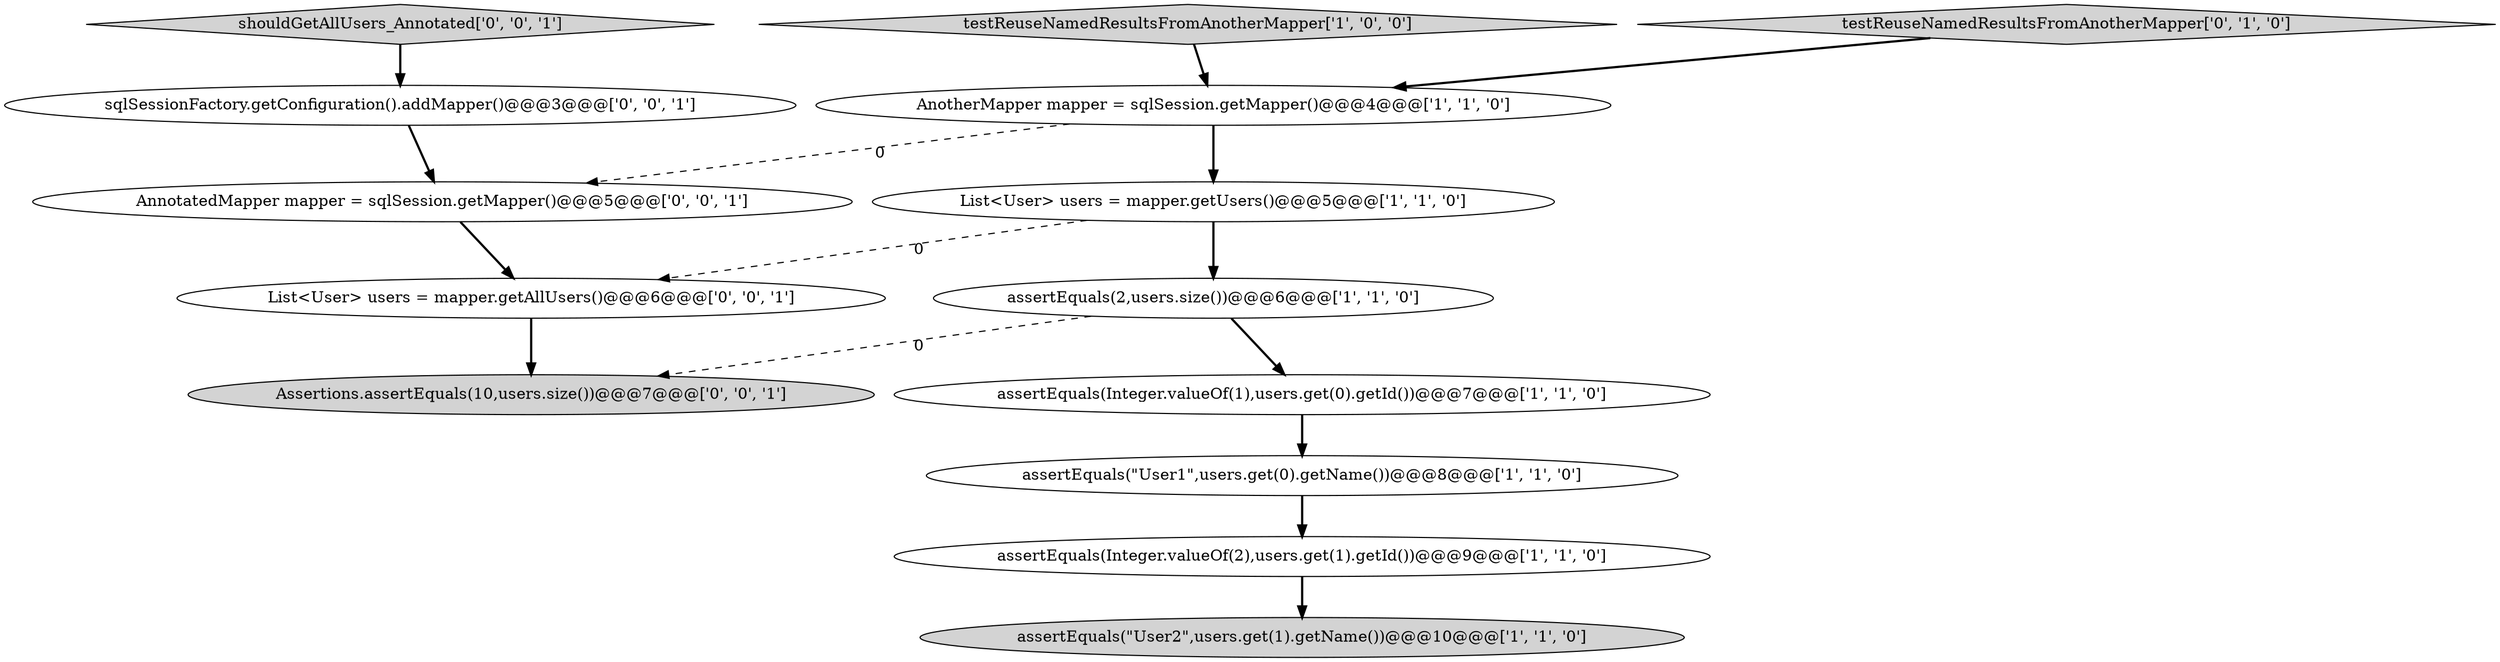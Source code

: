 digraph {
0 [style = filled, label = "assertEquals(Integer.valueOf(1),users.get(0).getId())@@@7@@@['1', '1', '0']", fillcolor = white, shape = ellipse image = "AAA0AAABBB1BBB"];
7 [style = filled, label = "assertEquals(2,users.size())@@@6@@@['1', '1', '0']", fillcolor = white, shape = ellipse image = "AAA0AAABBB1BBB"];
12 [style = filled, label = "shouldGetAllUsers_Annotated['0', '0', '1']", fillcolor = lightgray, shape = diamond image = "AAA0AAABBB3BBB"];
2 [style = filled, label = "AnotherMapper mapper = sqlSession.getMapper()@@@4@@@['1', '1', '0']", fillcolor = white, shape = ellipse image = "AAA0AAABBB1BBB"];
3 [style = filled, label = "List<User> users = mapper.getUsers()@@@5@@@['1', '1', '0']", fillcolor = white, shape = ellipse image = "AAA0AAABBB1BBB"];
13 [style = filled, label = "AnnotatedMapper mapper = sqlSession.getMapper()@@@5@@@['0', '0', '1']", fillcolor = white, shape = ellipse image = "AAA0AAABBB3BBB"];
11 [style = filled, label = "Assertions.assertEquals(10,users.size())@@@7@@@['0', '0', '1']", fillcolor = lightgray, shape = ellipse image = "AAA0AAABBB3BBB"];
5 [style = filled, label = "assertEquals(Integer.valueOf(2),users.get(1).getId())@@@9@@@['1', '1', '0']", fillcolor = white, shape = ellipse image = "AAA0AAABBB1BBB"];
4 [style = filled, label = "assertEquals(\"User2\",users.get(1).getName())@@@10@@@['1', '1', '0']", fillcolor = lightgray, shape = ellipse image = "AAA0AAABBB1BBB"];
6 [style = filled, label = "testReuseNamedResultsFromAnotherMapper['1', '0', '0']", fillcolor = lightgray, shape = diamond image = "AAA0AAABBB1BBB"];
10 [style = filled, label = "List<User> users = mapper.getAllUsers()@@@6@@@['0', '0', '1']", fillcolor = white, shape = ellipse image = "AAA0AAABBB3BBB"];
1 [style = filled, label = "assertEquals(\"User1\",users.get(0).getName())@@@8@@@['1', '1', '0']", fillcolor = white, shape = ellipse image = "AAA0AAABBB1BBB"];
9 [style = filled, label = "sqlSessionFactory.getConfiguration().addMapper()@@@3@@@['0', '0', '1']", fillcolor = white, shape = ellipse image = "AAA0AAABBB3BBB"];
8 [style = filled, label = "testReuseNamedResultsFromAnotherMapper['0', '1', '0']", fillcolor = lightgray, shape = diamond image = "AAA0AAABBB2BBB"];
1->5 [style = bold, label=""];
7->11 [style = dashed, label="0"];
13->10 [style = bold, label=""];
7->0 [style = bold, label=""];
3->10 [style = dashed, label="0"];
10->11 [style = bold, label=""];
8->2 [style = bold, label=""];
3->7 [style = bold, label=""];
12->9 [style = bold, label=""];
2->13 [style = dashed, label="0"];
0->1 [style = bold, label=""];
5->4 [style = bold, label=""];
2->3 [style = bold, label=""];
9->13 [style = bold, label=""];
6->2 [style = bold, label=""];
}
